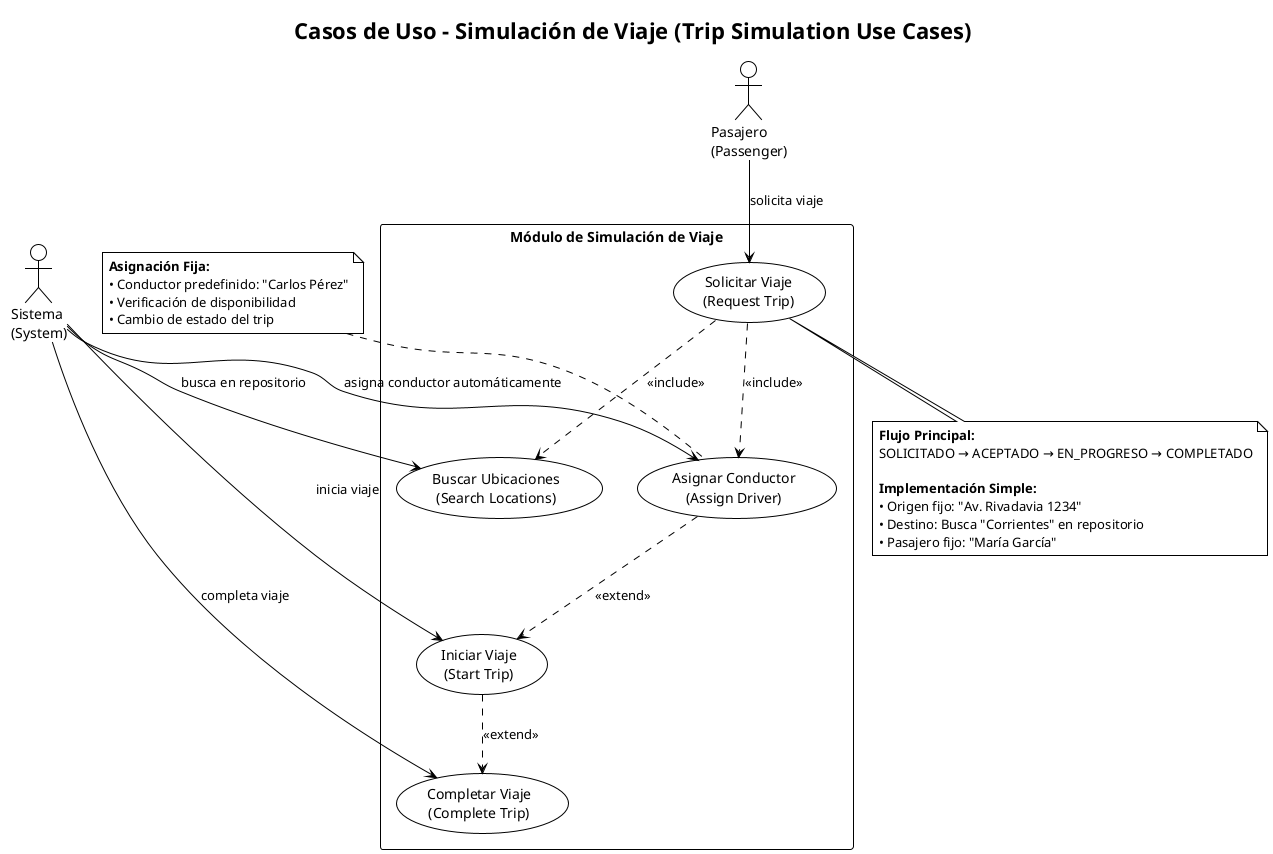 @startuml casos-uso-simulacion-viaje
!theme plain
title Casos de Uso - Simulación de Viaje (Trip Simulation Use Cases)

' Actores
actor "Pasajero\n(Passenger)" as Pasajero
actor "Sistema\n(System)" as Sistema

' Límite del sistema
rectangle "Módulo de Simulación de Viaje" {
    usecase "Solicitar Viaje\n(Request Trip)" as UC1
    usecase "Asignar Conductor\n(Assign Driver)" as UC2
    usecase "Iniciar Viaje\n(Start Trip)" as UC3
    usecase "Completar Viaje\n(Complete Trip)" as UC4
    usecase "Buscar Ubicaciones\n(Search Locations)" as UC5
}

' Relaciones
Pasajero --> UC1 : solicita viaje
Sistema --> UC2 : asigna conductor automáticamente
Sistema --> UC3 : inicia viaje
Sistema --> UC4 : completa viaje
Sistema --> UC5 : busca en repositorio

' Dependencias (flujo secuencial)
UC1 ..> UC5 : <<include>>
UC1 ..> UC2 : <<include>>
UC2 ..> UC3 : <<extend>>
UC3 ..> UC4 : <<extend>>

note top of UC2
  **Asignación Fija:**
  • Conductor predefinido: "Carlos Pérez"
  • Verificación de disponibilidad
  • Cambio de estado del trip
end note

note bottom of UC1
  **Flujo Principal:**
  SOLICITADO → ACEPTADO → EN_PROGRESO → COMPLETADO
  
  **Implementación Simple:**
  • Origen fijo: "Av. Rivadavia 1234"
  • Destino: Busca "Corrientes" en repositorio
  • Pasajero fijo: "María García"
end note

@enduml
